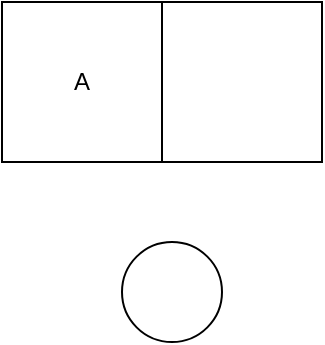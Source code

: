 <mxfile>
    <diagram id="OL5qjV3niEa8S6Qqku3d" name="Page-1">
        <mxGraphModel dx="651" dy="721" grid="1" gridSize="10" guides="1" tooltips="1" connect="1" arrows="1" fold="1" page="1" pageScale="1" pageWidth="850" pageHeight="1100" math="0" shadow="0">
            <root>
                <mxCell id="0"/>
                <mxCell id="1" parent="0"/>
                <mxCell id="2" value="A" style="rounded=0;whiteSpace=wrap;html=1;" vertex="1" parent="1">
                    <mxGeometry x="120" y="320" width="80" height="80" as="geometry"/>
                </mxCell>
                <mxCell id="3" value="" style="rounded=0;whiteSpace=wrap;html=1;" vertex="1" parent="1">
                    <mxGeometry x="200" y="320" width="80" height="80" as="geometry"/>
                </mxCell>
                <mxCell id="4" value="" style="ellipse;" vertex="1" parent="1">
                    <mxGeometry x="180" y="440" width="50" height="50" as="geometry"/>
                </mxCell>
            </root>
        </mxGraphModel>
    </diagram>
</mxfile>